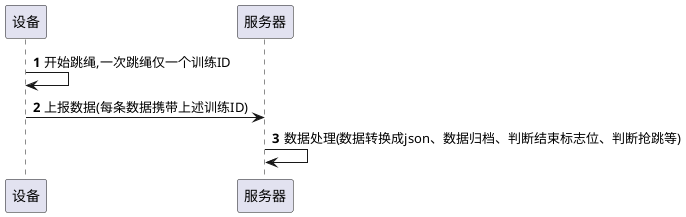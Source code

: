@startuml
'https://plantuml.com/sequence-diagram

autonumber


participant 设备 as firmware
participant 服务器 as server

firmware -> firmware : 开始跳绳,一次跳绳仅一个训练ID
firmware -> server: 上报数据(每条数据携带上述训练ID)
server -> server: 数据处理(数据转换成json、数据归档、判断结束标志位、判断抢跳等)
@enduml